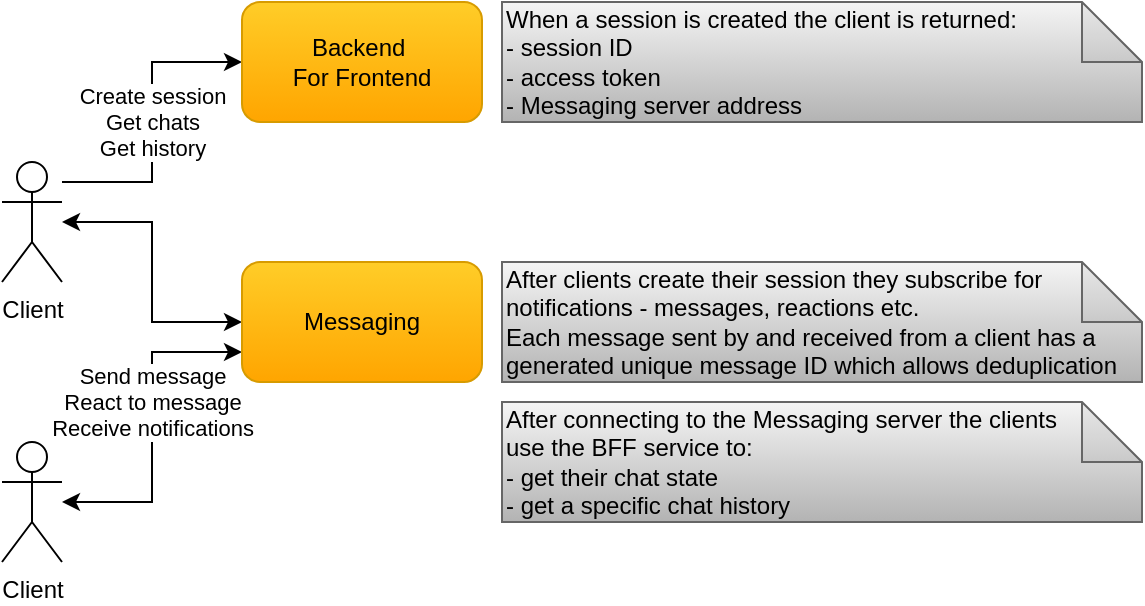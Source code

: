 <mxfile version="15.2.7" type="device"><diagram id="G4t1x3i_cumIOjZ8GDXV" name="Page-1"><mxGraphModel dx="1422" dy="923" grid="1" gridSize="10" guides="1" tooltips="1" connect="1" arrows="1" fold="1" page="1" pageScale="1" pageWidth="850" pageHeight="1100" math="0" shadow="0"><root><mxCell id="0"/><mxCell id="1" parent="0"/><mxCell id="Ab2WFq_ZDRXyC0Tm1_-f-1" value="When a session is created the client is returned:&lt;br&gt;- session ID&lt;br&gt;- access token&lt;br&gt;- Messaging server address" style="shape=note;whiteSpace=wrap;html=1;backgroundOutline=1;darkOpacity=0.05;align=left;gradientColor=#b3b3b3;fillColor=#f5f5f5;strokeColor=#666666;" parent="1" vertex="1"><mxGeometry x="290" y="40" width="320" height="60" as="geometry"/></mxCell><mxCell id="Ab2WFq_ZDRXyC0Tm1_-f-2" value="After clients create their session they&amp;nbsp;subscribe for notifications - messages, reactions etc.&lt;br&gt;Each message sent by and received from a client has a generated unique message ID which allows deduplication" style="shape=note;whiteSpace=wrap;html=1;backgroundOutline=1;darkOpacity=0.05;align=left;gradientColor=#b3b3b3;fillColor=#f5f5f5;strokeColor=#666666;" parent="1" vertex="1"><mxGeometry x="290" y="170" width="320" height="60" as="geometry"/></mxCell><mxCell id="bcZL19yvxoAcIgyFT48z-1" value="" style="edgeStyle=orthogonalEdgeStyle;rounded=0;orthogonalLoop=1;jettySize=auto;html=1;entryX=0;entryY=0.5;entryDx=0;entryDy=0;startArrow=classic;startFill=1;" parent="1" source="bcZL19yvxoAcIgyFT48z-3" target="bcZL19yvxoAcIgyFT48z-6" edge="1"><mxGeometry relative="1" as="geometry"/></mxCell><mxCell id="bcZL19yvxoAcIgyFT48z-2" value="Create session&lt;br&gt;Get chats&lt;br&gt;Get history" style="edgeStyle=orthogonalEdgeStyle;rounded=0;orthogonalLoop=1;jettySize=auto;html=1;entryX=0;entryY=0.5;entryDx=0;entryDy=0;" parent="1" source="bcZL19yvxoAcIgyFT48z-3" target="bcZL19yvxoAcIgyFT48z-8" edge="1"><mxGeometry relative="1" as="geometry"><Array as="points"><mxPoint x="115" y="130"/><mxPoint x="115" y="70"/></Array></mxGeometry></mxCell><mxCell id="bcZL19yvxoAcIgyFT48z-3" value="Client" style="shape=umlActor;verticalLabelPosition=bottom;verticalAlign=top;html=1;outlineConnect=0;" parent="1" vertex="1"><mxGeometry x="40" y="120" width="30" height="60" as="geometry"/></mxCell><mxCell id="bcZL19yvxoAcIgyFT48z-4" value="Send message&lt;br&gt;React to message&lt;br&gt;Receive notifications" style="edgeStyle=orthogonalEdgeStyle;rounded=0;orthogonalLoop=1;jettySize=auto;html=1;entryX=0;entryY=0.75;entryDx=0;entryDy=0;startArrow=classic;startFill=1;" parent="1" source="bcZL19yvxoAcIgyFT48z-5" target="bcZL19yvxoAcIgyFT48z-6" edge="1"><mxGeometry x="0.151" relative="1" as="geometry"><mxPoint as="offset"/></mxGeometry></mxCell><mxCell id="bcZL19yvxoAcIgyFT48z-5" value="Client" style="shape=umlActor;verticalLabelPosition=bottom;verticalAlign=top;html=1;outlineConnect=0;" parent="1" vertex="1"><mxGeometry x="40" y="260" width="30" height="60" as="geometry"/></mxCell><mxCell id="bcZL19yvxoAcIgyFT48z-6" value="&lt;font style=&quot;font-size: 12px&quot;&gt;Messaging&lt;/font&gt;" style="rounded=1;whiteSpace=wrap;html=1;gradientColor=#ffa500;fillColor=#ffcd28;strokeColor=#d79b00;" parent="1" vertex="1"><mxGeometry x="160" y="170" width="120" height="60" as="geometry"/></mxCell><mxCell id="bcZL19yvxoAcIgyFT48z-8" value="&lt;font style=&quot;font-size: 12px&quot;&gt;Backend&amp;nbsp;&lt;br&gt;For Frontend&lt;/font&gt;" style="rounded=1;whiteSpace=wrap;html=1;gradientColor=#ffa500;fillColor=#ffcd28;strokeColor=#d79b00;" parent="1" vertex="1"><mxGeometry x="160" y="40" width="120" height="60" as="geometry"/></mxCell><mxCell id="bcZL19yvxoAcIgyFT48z-10" value="After connecting to the Messaging server the clients&lt;br&gt;use the BFF service to:&lt;br&gt;- get their chat state&lt;br&gt;- get a specific chat history" style="shape=note;whiteSpace=wrap;html=1;backgroundOutline=1;darkOpacity=0.05;align=left;gradientColor=#b3b3b3;fillColor=#f5f5f5;strokeColor=#666666;" parent="1" vertex="1"><mxGeometry x="290" y="240" width="320" height="60" as="geometry"/></mxCell></root></mxGraphModel></diagram></mxfile>